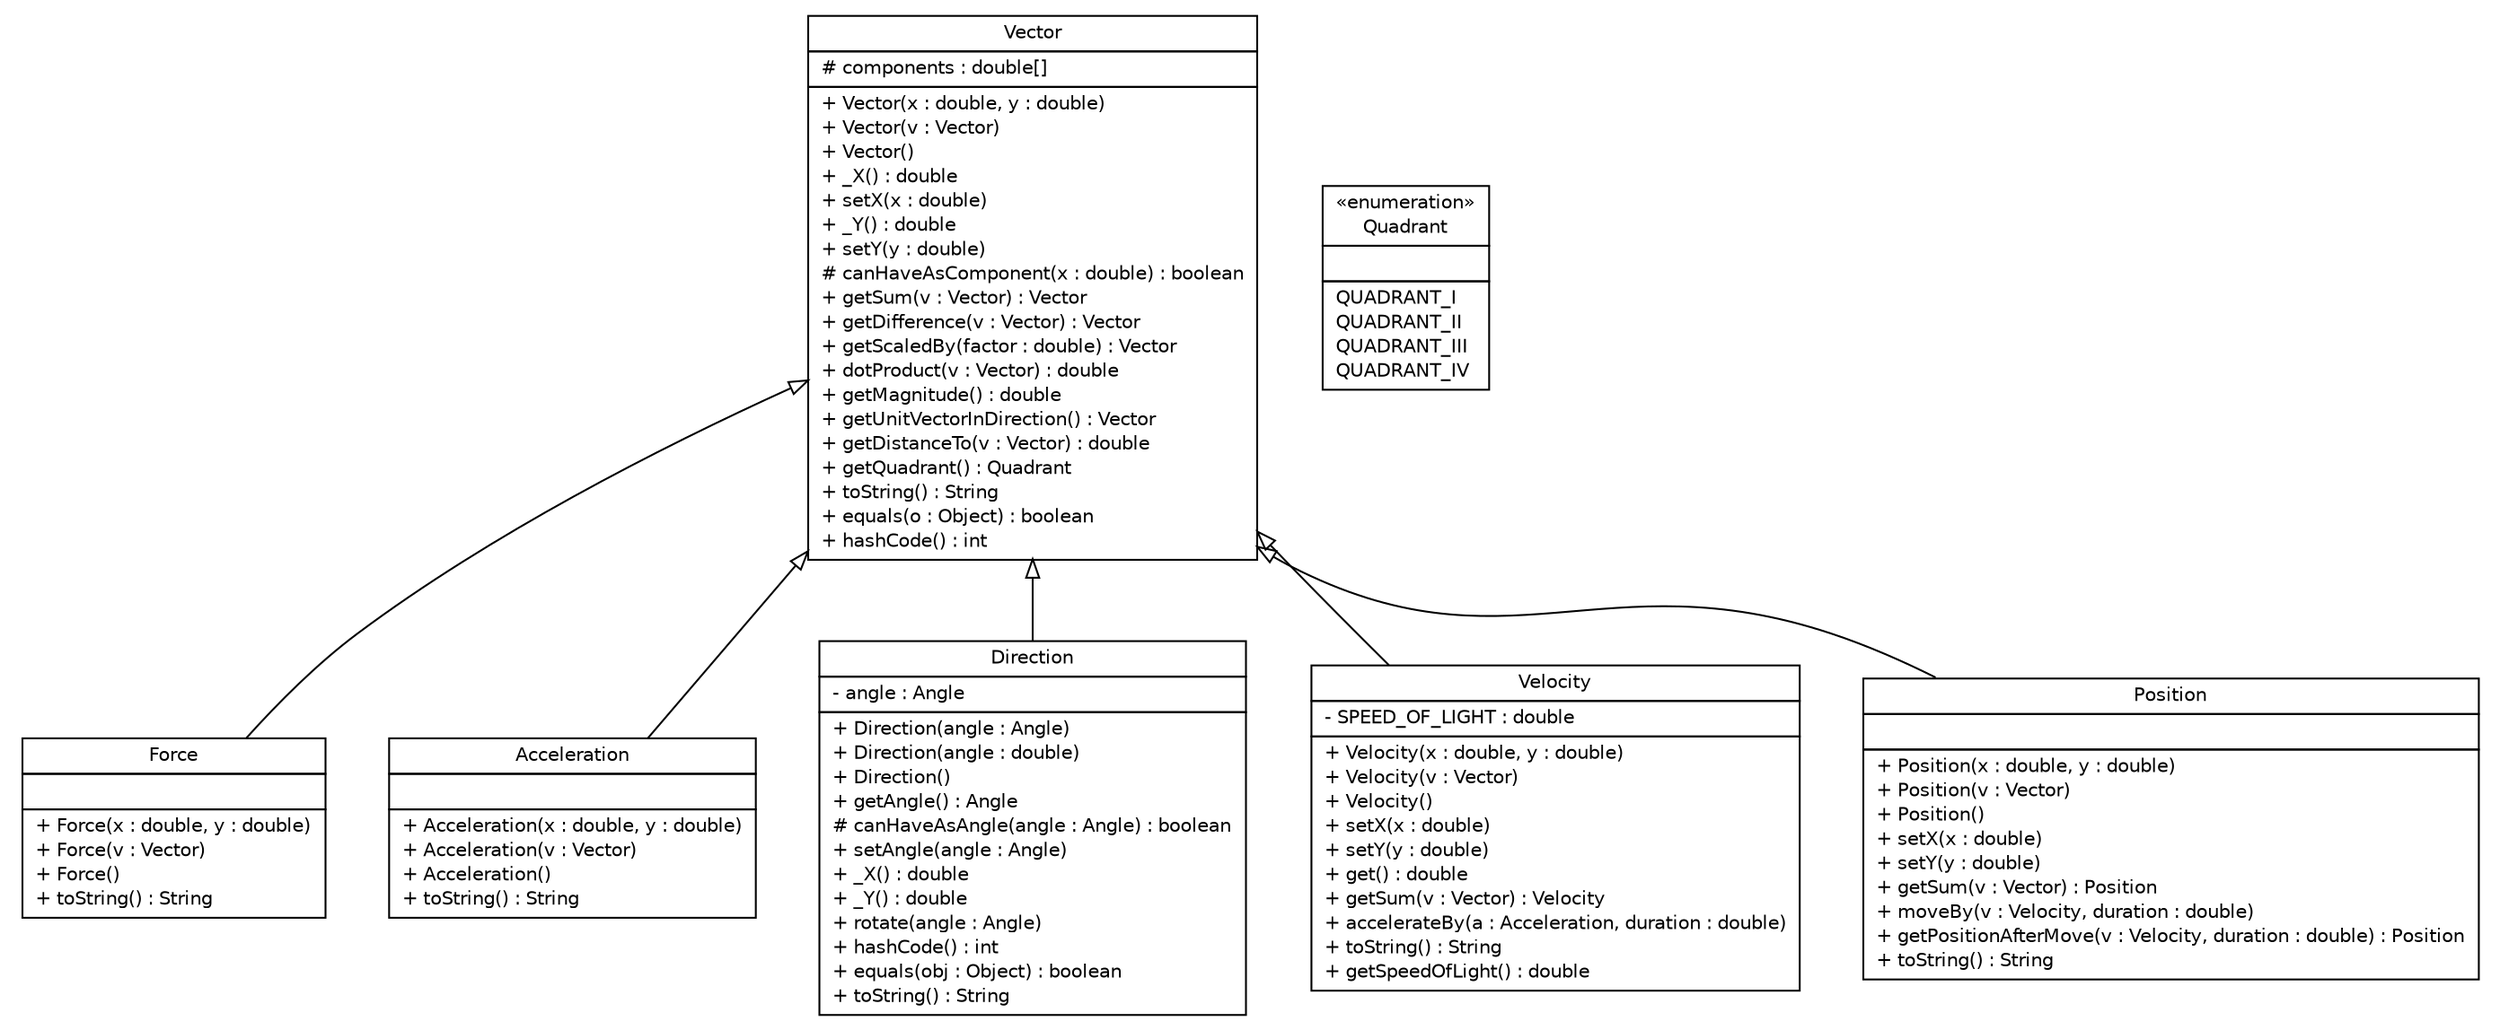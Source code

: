 #!/usr/local/bin/dot
#
# Class diagram 
# Generated by UMLGraph version R5_6 (http://www.umlgraph.org/)
#

digraph G {
	edge [fontname="Helvetica",fontsize=10,labelfontname="Helvetica",labelfontsize=10];
	node [fontname="Helvetica",fontsize=10,shape=plaintext];
	nodesep=0.25;
	ranksep=0.5;
	// world.physics.vector.Force
	c2493 [label=<<table title="world.physics.vector.Force" border="0" cellborder="1" cellspacing="0" cellpadding="2" port="p" href="./Force.html">
		<tr><td><table border="0" cellspacing="0" cellpadding="1">
<tr><td align="center" balign="center"> Force </td></tr>
		</table></td></tr>
		<tr><td><table border="0" cellspacing="0" cellpadding="1">
<tr><td align="left" balign="left">  </td></tr>
		</table></td></tr>
		<tr><td><table border="0" cellspacing="0" cellpadding="1">
<tr><td align="left" balign="left"> + Force(x : double, y : double) </td></tr>
<tr><td align="left" balign="left"> + Force(v : Vector) </td></tr>
<tr><td align="left" balign="left"> + Force() </td></tr>
<tr><td align="left" balign="left"> + toString() : String </td></tr>
		</table></td></tr>
		</table>>, URL="./Force.html", fontname="Helvetica", fontcolor="black", fontsize=10.0];
	// world.physics.vector.Acceleration
	c2494 [label=<<table title="world.physics.vector.Acceleration" border="0" cellborder="1" cellspacing="0" cellpadding="2" port="p" href="./Acceleration.html">
		<tr><td><table border="0" cellspacing="0" cellpadding="1">
<tr><td align="center" balign="center"> Acceleration </td></tr>
		</table></td></tr>
		<tr><td><table border="0" cellspacing="0" cellpadding="1">
<tr><td align="left" balign="left">  </td></tr>
		</table></td></tr>
		<tr><td><table border="0" cellspacing="0" cellpadding="1">
<tr><td align="left" balign="left"> + Acceleration(x : double, y : double) </td></tr>
<tr><td align="left" balign="left"> + Acceleration(v : Vector) </td></tr>
<tr><td align="left" balign="left"> + Acceleration() </td></tr>
<tr><td align="left" balign="left"> + toString() : String </td></tr>
		</table></td></tr>
		</table>>, URL="./Acceleration.html", fontname="Helvetica", fontcolor="black", fontsize=10.0];
	// world.physics.vector.Direction
	c2495 [label=<<table title="world.physics.vector.Direction" border="0" cellborder="1" cellspacing="0" cellpadding="2" port="p" href="./Direction.html">
		<tr><td><table border="0" cellspacing="0" cellpadding="1">
<tr><td align="center" balign="center"> Direction </td></tr>
		</table></td></tr>
		<tr><td><table border="0" cellspacing="0" cellpadding="1">
<tr><td align="left" balign="left"> - angle : Angle </td></tr>
		</table></td></tr>
		<tr><td><table border="0" cellspacing="0" cellpadding="1">
<tr><td align="left" balign="left"> + Direction(angle : Angle) </td></tr>
<tr><td align="left" balign="left"> + Direction(angle : double) </td></tr>
<tr><td align="left" balign="left"> + Direction() </td></tr>
<tr><td align="left" balign="left"> + getAngle() : Angle </td></tr>
<tr><td align="left" balign="left"> # canHaveAsAngle(angle : Angle) : boolean </td></tr>
<tr><td align="left" balign="left"> + setAngle(angle : Angle) </td></tr>
<tr><td align="left" balign="left"> + _X() : double </td></tr>
<tr><td align="left" balign="left"> + _Y() : double </td></tr>
<tr><td align="left" balign="left"> + rotate(angle : Angle) </td></tr>
<tr><td align="left" balign="left"> + hashCode() : int </td></tr>
<tr><td align="left" balign="left"> + equals(obj : Object) : boolean </td></tr>
<tr><td align="left" balign="left"> + toString() : String </td></tr>
		</table></td></tr>
		</table>>, URL="./Direction.html", fontname="Helvetica", fontcolor="black", fontsize=10.0];
	// world.physics.vector.Velocity
	c2496 [label=<<table title="world.physics.vector.Velocity" border="0" cellborder="1" cellspacing="0" cellpadding="2" port="p" href="./Velocity.html">
		<tr><td><table border="0" cellspacing="0" cellpadding="1">
<tr><td align="center" balign="center"> Velocity </td></tr>
		</table></td></tr>
		<tr><td><table border="0" cellspacing="0" cellpadding="1">
<tr><td align="left" balign="left"> - SPEED_OF_LIGHT : double </td></tr>
		</table></td></tr>
		<tr><td><table border="0" cellspacing="0" cellpadding="1">
<tr><td align="left" balign="left"> + Velocity(x : double, y : double) </td></tr>
<tr><td align="left" balign="left"> + Velocity(v : Vector) </td></tr>
<tr><td align="left" balign="left"> + Velocity() </td></tr>
<tr><td align="left" balign="left"> + setX(x : double) </td></tr>
<tr><td align="left" balign="left"> + setY(y : double) </td></tr>
<tr><td align="left" balign="left"> + get() : double </td></tr>
<tr><td align="left" balign="left"> + getSum(v : Vector) : Velocity </td></tr>
<tr><td align="left" balign="left"> + accelerateBy(a : Acceleration, duration : double) </td></tr>
<tr><td align="left" balign="left"> + toString() : String </td></tr>
<tr><td align="left" balign="left"> + getSpeedOfLight() : double </td></tr>
		</table></td></tr>
		</table>>, URL="./Velocity.html", fontname="Helvetica", fontcolor="black", fontsize=10.0];
	// world.physics.vector.Position
	c2497 [label=<<table title="world.physics.vector.Position" border="0" cellborder="1" cellspacing="0" cellpadding="2" port="p" href="./Position.html">
		<tr><td><table border="0" cellspacing="0" cellpadding="1">
<tr><td align="center" balign="center"> Position </td></tr>
		</table></td></tr>
		<tr><td><table border="0" cellspacing="0" cellpadding="1">
<tr><td align="left" balign="left">  </td></tr>
		</table></td></tr>
		<tr><td><table border="0" cellspacing="0" cellpadding="1">
<tr><td align="left" balign="left"> + Position(x : double, y : double) </td></tr>
<tr><td align="left" balign="left"> + Position(v : Vector) </td></tr>
<tr><td align="left" balign="left"> + Position() </td></tr>
<tr><td align="left" balign="left"> + setX(x : double) </td></tr>
<tr><td align="left" balign="left"> + setY(y : double) </td></tr>
<tr><td align="left" balign="left"> + getSum(v : Vector) : Position </td></tr>
<tr><td align="left" balign="left"> + moveBy(v : Velocity, duration : double) </td></tr>
<tr><td align="left" balign="left"> + getPositionAfterMove(v : Velocity, duration : double) : Position </td></tr>
<tr><td align="left" balign="left"> + toString() : String </td></tr>
		</table></td></tr>
		</table>>, URL="./Position.html", fontname="Helvetica", fontcolor="black", fontsize=10.0];
	// world.physics.vector.Quadrant
	c2498 [label=<<table title="world.physics.vector.Quadrant" border="0" cellborder="1" cellspacing="0" cellpadding="2" port="p" href="./Quadrant.html">
		<tr><td><table border="0" cellspacing="0" cellpadding="1">
<tr><td align="center" balign="center"> &#171;enumeration&#187; </td></tr>
<tr><td align="center" balign="center"> Quadrant </td></tr>
		</table></td></tr>
		<tr><td><table border="0" cellspacing="0" cellpadding="1">
<tr><td align="left" balign="left">  </td></tr>
		</table></td></tr>
		<tr><td><table border="0" cellspacing="0" cellpadding="1">
<tr><td align="left" balign="left"> QUADRANT_I </td></tr>
<tr><td align="left" balign="left"> QUADRANT_II </td></tr>
<tr><td align="left" balign="left"> QUADRANT_III </td></tr>
<tr><td align="left" balign="left"> QUADRANT_IV </td></tr>
		</table></td></tr>
		</table>>, URL="./Quadrant.html", fontname="Helvetica", fontcolor="black", fontsize=10.0];
	// world.physics.vector.Vector
	c2499 [label=<<table title="world.physics.vector.Vector" border="0" cellborder="1" cellspacing="0" cellpadding="2" port="p" href="./Vector.html">
		<tr><td><table border="0" cellspacing="0" cellpadding="1">
<tr><td align="center" balign="center"> Vector </td></tr>
		</table></td></tr>
		<tr><td><table border="0" cellspacing="0" cellpadding="1">
<tr><td align="left" balign="left"> # components : double[] </td></tr>
		</table></td></tr>
		<tr><td><table border="0" cellspacing="0" cellpadding="1">
<tr><td align="left" balign="left"> + Vector(x : double, y : double) </td></tr>
<tr><td align="left" balign="left"> + Vector(v : Vector) </td></tr>
<tr><td align="left" balign="left"> + Vector() </td></tr>
<tr><td align="left" balign="left"> + _X() : double </td></tr>
<tr><td align="left" balign="left"> + setX(x : double) </td></tr>
<tr><td align="left" balign="left"> + _Y() : double </td></tr>
<tr><td align="left" balign="left"> + setY(y : double) </td></tr>
<tr><td align="left" balign="left"> # canHaveAsComponent(x : double) : boolean </td></tr>
<tr><td align="left" balign="left"> + getSum(v : Vector) : Vector </td></tr>
<tr><td align="left" balign="left"> + getDifference(v : Vector) : Vector </td></tr>
<tr><td align="left" balign="left"> + getScaledBy(factor : double) : Vector </td></tr>
<tr><td align="left" balign="left"> + dotProduct(v : Vector) : double </td></tr>
<tr><td align="left" balign="left"> + getMagnitude() : double </td></tr>
<tr><td align="left" balign="left"> + getUnitVectorInDirection() : Vector </td></tr>
<tr><td align="left" balign="left"> + getDistanceTo(v : Vector) : double </td></tr>
<tr><td align="left" balign="left"> + getQuadrant() : Quadrant </td></tr>
<tr><td align="left" balign="left"> + toString() : String </td></tr>
<tr><td align="left" balign="left"> + equals(o : Object) : boolean </td></tr>
<tr><td align="left" balign="left"> + hashCode() : int </td></tr>
		</table></td></tr>
		</table>>, URL="./Vector.html", fontname="Helvetica", fontcolor="black", fontsize=10.0];
	//world.physics.vector.Force extends world.physics.vector.Vector
	c2499:p -> c2493:p [dir=back,arrowtail=empty];
	//world.physics.vector.Acceleration extends world.physics.vector.Vector
	c2499:p -> c2494:p [dir=back,arrowtail=empty];
	//world.physics.vector.Direction extends world.physics.vector.Vector
	c2499:p -> c2495:p [dir=back,arrowtail=empty];
	//world.physics.vector.Velocity extends world.physics.vector.Vector
	c2499:p -> c2496:p [dir=back,arrowtail=empty];
	//world.physics.vector.Position extends world.physics.vector.Vector
	c2499:p -> c2497:p [dir=back,arrowtail=empty];
}

